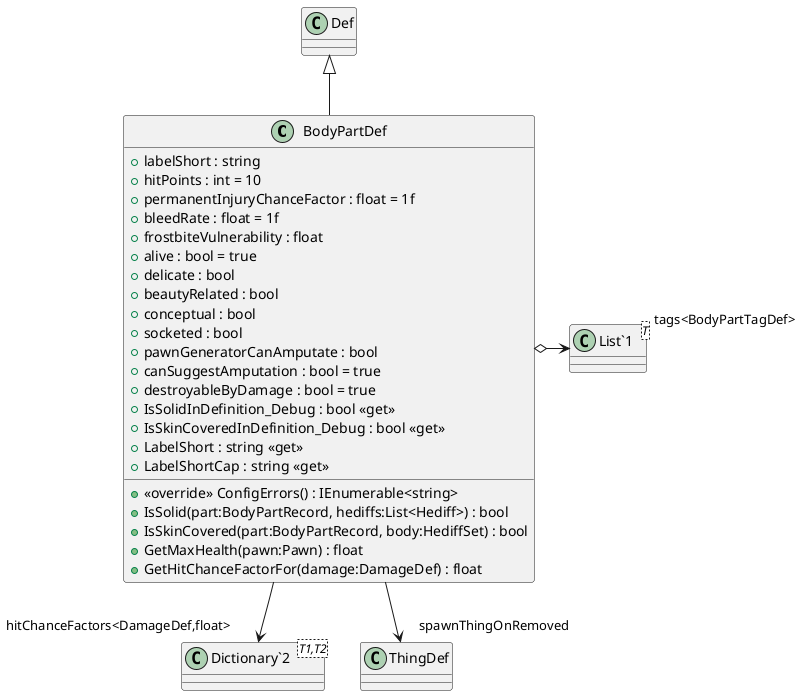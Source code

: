 @startuml
class BodyPartDef {
    + labelShort : string
    + hitPoints : int = 10
    + permanentInjuryChanceFactor : float = 1f
    + bleedRate : float = 1f
    + frostbiteVulnerability : float
    + alive : bool = true
    + delicate : bool
    + beautyRelated : bool
    + conceptual : bool
    + socketed : bool
    + pawnGeneratorCanAmputate : bool
    + canSuggestAmputation : bool = true
    + destroyableByDamage : bool = true
    + IsSolidInDefinition_Debug : bool <<get>>
    + IsSkinCoveredInDefinition_Debug : bool <<get>>
    + LabelShort : string <<get>>
    + LabelShortCap : string <<get>>
    + <<override>> ConfigErrors() : IEnumerable<string>
    + IsSolid(part:BodyPartRecord, hediffs:List<Hediff>) : bool
    + IsSkinCovered(part:BodyPartRecord, body:HediffSet) : bool
    + GetMaxHealth(pawn:Pawn) : float
    + GetHitChanceFactorFor(damage:DamageDef) : float
}
class "List`1"<T> {
}
class "Dictionary`2"<T1,T2> {
}
Def <|-- BodyPartDef
BodyPartDef o-> "tags<BodyPartTagDef>" "List`1"
BodyPartDef --> "spawnThingOnRemoved" ThingDef
BodyPartDef --> "hitChanceFactors<DamageDef,float>" "Dictionary`2"
@enduml
